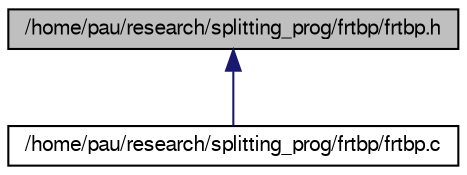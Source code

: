 digraph G
{
  edge [fontname="FreeSans",fontsize="10",labelfontname="FreeSans",labelfontsize="10"];
  node [fontname="FreeSans",fontsize="10",shape=record];
  Node1 [label="/home/pau/research/splitting_prog/frtbp/frtbp.h",height=0.2,width=0.4,color="black", fillcolor="grey75", style="filled" fontcolor="black"];
  Node1 -> Node2 [dir=back,color="midnightblue",fontsize="10",style="solid",fontname="FreeSans"];
  Node2 [label="/home/pau/research/splitting_prog/frtbp/frtbp.c",height=0.2,width=0.4,color="black", fillcolor="white", style="filled",URL="$frtbp_8c.html",tooltip="Flow of the Restricted Three Body Problem."];
}
